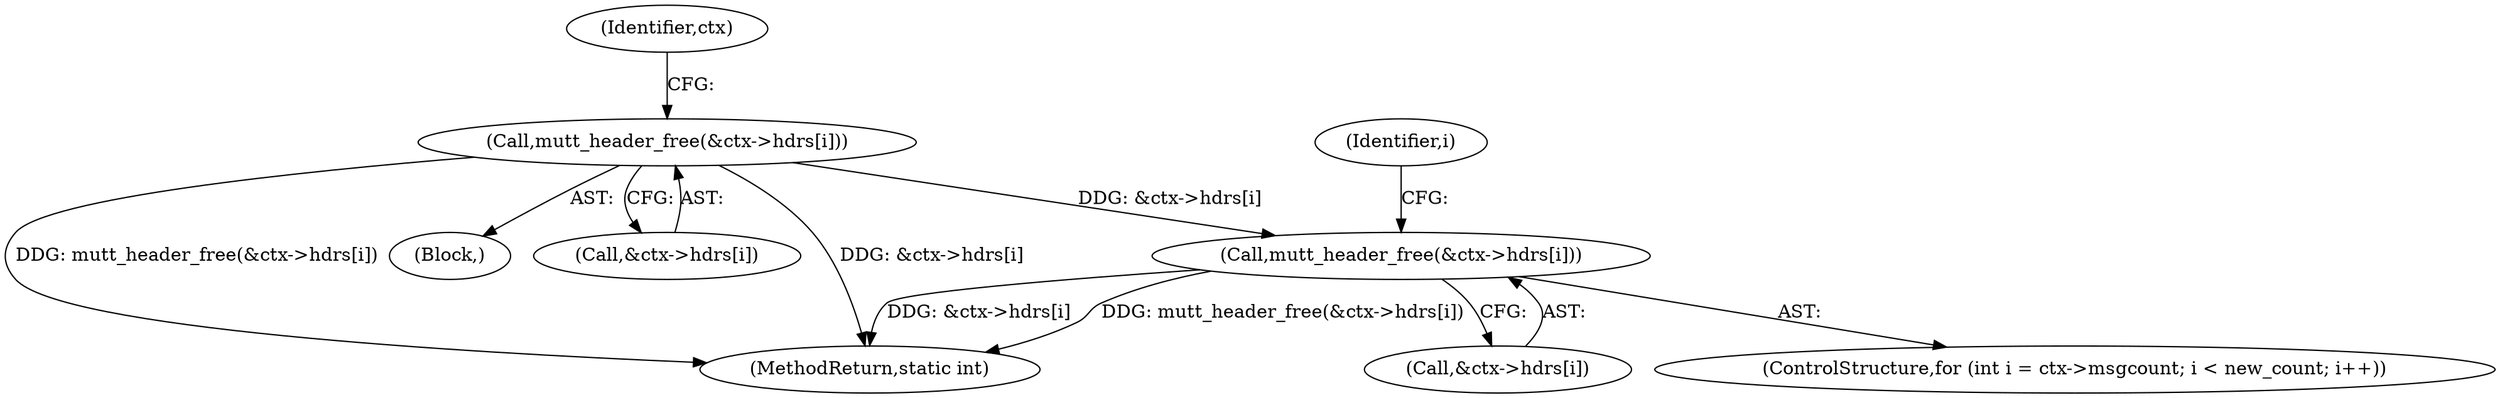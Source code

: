 digraph "0_neomutt_9bfab35522301794483f8f9ed60820bdec9be59e_1@API" {
"1000397" [label="(Call,mutt_header_free(&ctx->hdrs[i]))"];
"1000589" [label="(Call,mutt_header_free(&ctx->hdrs[i]))"];
"1000613" [label="(MethodReturn,static int)"];
"1000354" [label="(Block,)"];
"1000589" [label="(Call,mutt_header_free(&ctx->hdrs[i]))"];
"1000398" [label="(Call,&ctx->hdrs[i])"];
"1000397" [label="(Call,mutt_header_free(&ctx->hdrs[i]))"];
"1000577" [label="(ControlStructure,for (int i = ctx->msgcount; i < new_count; i++))"];
"1000590" [label="(Call,&ctx->hdrs[i])"];
"1000588" [label="(Identifier,i)"];
"1000407" [label="(Identifier,ctx)"];
"1000397" -> "1000354"  [label="AST: "];
"1000397" -> "1000398"  [label="CFG: "];
"1000398" -> "1000397"  [label="AST: "];
"1000407" -> "1000397"  [label="CFG: "];
"1000397" -> "1000613"  [label="DDG: mutt_header_free(&ctx->hdrs[i])"];
"1000397" -> "1000613"  [label="DDG: &ctx->hdrs[i]"];
"1000397" -> "1000589"  [label="DDG: &ctx->hdrs[i]"];
"1000589" -> "1000577"  [label="AST: "];
"1000589" -> "1000590"  [label="CFG: "];
"1000590" -> "1000589"  [label="AST: "];
"1000588" -> "1000589"  [label="CFG: "];
"1000589" -> "1000613"  [label="DDG: mutt_header_free(&ctx->hdrs[i])"];
"1000589" -> "1000613"  [label="DDG: &ctx->hdrs[i]"];
}
